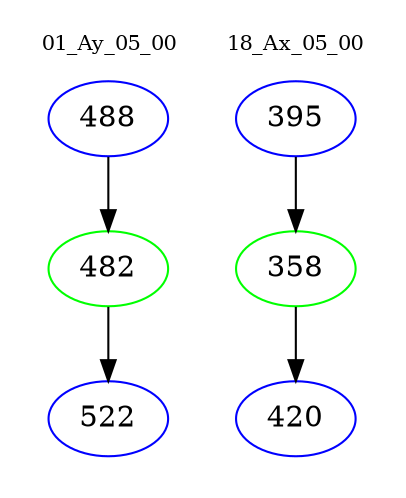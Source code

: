 digraph{
subgraph cluster_0 {
color = white
label = "01_Ay_05_00";
fontsize=10;
T0_488 [label="488", color="blue"]
T0_488 -> T0_482 [color="black"]
T0_482 [label="482", color="green"]
T0_482 -> T0_522 [color="black"]
T0_522 [label="522", color="blue"]
}
subgraph cluster_1 {
color = white
label = "18_Ax_05_00";
fontsize=10;
T1_395 [label="395", color="blue"]
T1_395 -> T1_358 [color="black"]
T1_358 [label="358", color="green"]
T1_358 -> T1_420 [color="black"]
T1_420 [label="420", color="blue"]
}
}
